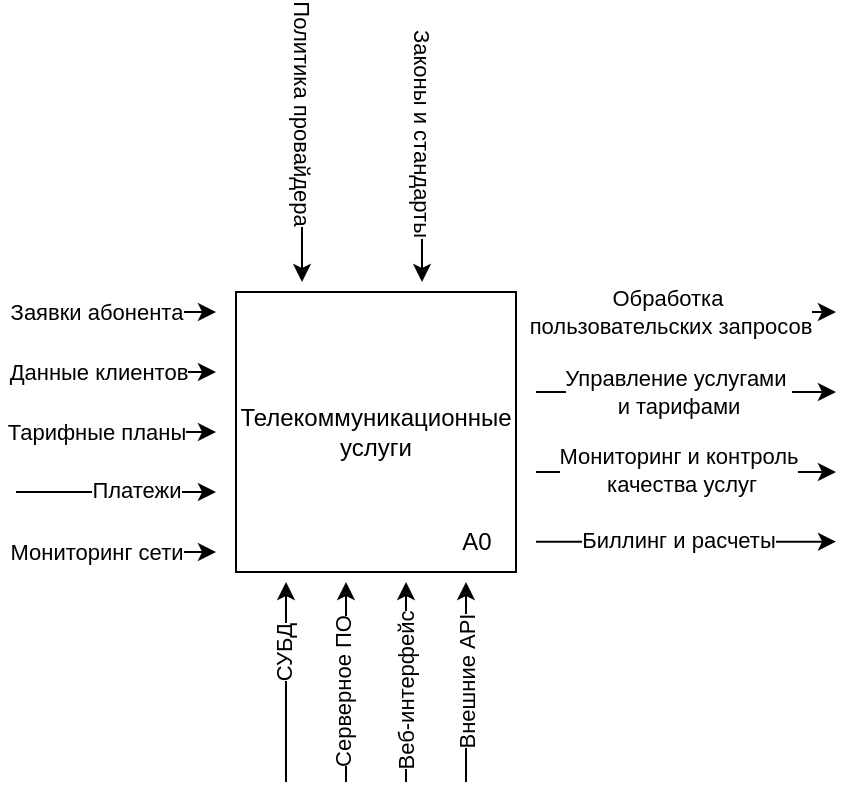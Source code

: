 <mxfile version="26.2.13">
  <diagram name="Страница — 1" id="PJ7bU-jbrj-eV9x7DIKI">
    <mxGraphModel dx="2994" dy="774" grid="1" gridSize="10" guides="1" tooltips="1" connect="1" arrows="1" fold="1" page="1" pageScale="1" pageWidth="827" pageHeight="1169" math="0" shadow="0">
      <root>
        <mxCell id="0" />
        <mxCell id="1" parent="0" />
        <mxCell id="RIkWLDI4MTJ2QqriO7u7-108" value="Телекоммуникационные услуги" style="whiteSpace=wrap;html=1;aspect=fixed;" vertex="1" parent="1">
          <mxGeometry x="-2120" y="400" width="140" height="140" as="geometry" />
        </mxCell>
        <mxCell id="RIkWLDI4MTJ2QqriO7u7-123" value="А0" style="text;html=1;align=center;verticalAlign=middle;resizable=0;points=[];autosize=1;strokeColor=none;fillColor=none;" vertex="1" parent="1">
          <mxGeometry x="-2020" y="510" width="40" height="30" as="geometry" />
        </mxCell>
        <mxCell id="RIkWLDI4MTJ2QqriO7u7-173" value="" style="group;rotation=-90;" vertex="1" connectable="0" parent="1">
          <mxGeometry x="-2100" y="550" width="100" height="90" as="geometry" />
        </mxCell>
        <mxCell id="RIkWLDI4MTJ2QqriO7u7-168" value="" style="edgeStyle=none;orthogonalLoop=1;jettySize=auto;html=1;rounded=0;" edge="1" parent="RIkWLDI4MTJ2QqriO7u7-173">
          <mxGeometry width="100" relative="1" as="geometry">
            <mxPoint x="95" y="95" as="sourcePoint" />
            <mxPoint x="95" y="-5" as="targetPoint" />
            <Array as="points" />
          </mxGeometry>
        </mxCell>
        <mxCell id="RIkWLDI4MTJ2QqriO7u7-200" value="Внешние API" style="edgeLabel;html=1;align=center;verticalAlign=middle;resizable=0;points=[];rotation=-90;" vertex="1" connectable="0" parent="RIkWLDI4MTJ2QqriO7u7-168">
          <mxGeometry x="-0.1" relative="1" as="geometry">
            <mxPoint y="-5" as="offset" />
          </mxGeometry>
        </mxCell>
        <mxCell id="RIkWLDI4MTJ2QqriO7u7-169" value="" style="edgeStyle=none;orthogonalLoop=1;jettySize=auto;html=1;rounded=0;" edge="1" parent="RIkWLDI4MTJ2QqriO7u7-173">
          <mxGeometry width="100" relative="1" as="geometry">
            <mxPoint x="65" y="95" as="sourcePoint" />
            <mxPoint x="65" y="-5" as="targetPoint" />
            <Array as="points" />
          </mxGeometry>
        </mxCell>
        <mxCell id="RIkWLDI4MTJ2QqriO7u7-199" value="Веб-интерфейс" style="edgeLabel;html=1;align=center;verticalAlign=middle;resizable=0;points=[];rotation=-90;" vertex="1" connectable="0" parent="RIkWLDI4MTJ2QqriO7u7-169">
          <mxGeometry x="0.027" relative="1" as="geometry">
            <mxPoint y="6" as="offset" />
          </mxGeometry>
        </mxCell>
        <mxCell id="RIkWLDI4MTJ2QqriO7u7-170" value="" style="edgeStyle=none;orthogonalLoop=1;jettySize=auto;html=1;rounded=0;" edge="1" parent="RIkWLDI4MTJ2QqriO7u7-173">
          <mxGeometry width="100" relative="1" as="geometry">
            <mxPoint x="35" y="95" as="sourcePoint" />
            <mxPoint x="35" y="-5" as="targetPoint" />
            <Array as="points" />
          </mxGeometry>
        </mxCell>
        <mxCell id="RIkWLDI4MTJ2QqriO7u7-198" value="Серверное ПО" style="edgeLabel;html=1;align=center;verticalAlign=middle;resizable=0;points=[];rotation=-90;" vertex="1" connectable="0" parent="RIkWLDI4MTJ2QqriO7u7-170">
          <mxGeometry x="0.28" relative="1" as="geometry">
            <mxPoint x="-2" y="19" as="offset" />
          </mxGeometry>
        </mxCell>
        <mxCell id="RIkWLDI4MTJ2QqriO7u7-171" value="" style="edgeStyle=none;orthogonalLoop=1;jettySize=auto;html=1;rounded=0;" edge="1" parent="RIkWLDI4MTJ2QqriO7u7-173">
          <mxGeometry width="100" relative="1" as="geometry">
            <mxPoint x="5" y="95" as="sourcePoint" />
            <mxPoint x="5" y="-5" as="targetPoint" />
            <Array as="points" />
          </mxGeometry>
        </mxCell>
        <mxCell id="RIkWLDI4MTJ2QqriO7u7-197" value="СУБД" style="edgeLabel;html=1;align=center;verticalAlign=middle;resizable=0;points=[];rotation=-90;" vertex="1" connectable="0" parent="RIkWLDI4MTJ2QqriO7u7-171">
          <mxGeometry x="-0.127" y="1" relative="1" as="geometry">
            <mxPoint y="-21" as="offset" />
          </mxGeometry>
        </mxCell>
        <mxCell id="RIkWLDI4MTJ2QqriO7u7-174" value="" style="group;rotation=0;" vertex="1" connectable="0" parent="1">
          <mxGeometry x="-1970" y="420" width="100" height="90" as="geometry" />
        </mxCell>
        <mxCell id="RIkWLDI4MTJ2QqriO7u7-177" value="" style="edgeStyle=none;orthogonalLoop=1;jettySize=auto;html=1;rounded=0;" edge="1" parent="RIkWLDI4MTJ2QqriO7u7-174">
          <mxGeometry width="100" relative="1" as="geometry">
            <mxPoint y="30" as="sourcePoint" />
            <mxPoint x="150" y="30" as="targetPoint" />
            <Array as="points" />
          </mxGeometry>
        </mxCell>
        <mxCell id="RIkWLDI4MTJ2QqriO7u7-203" value="Управление услугами&amp;nbsp;&lt;div&gt;и тарифами&lt;/div&gt;" style="edgeLabel;html=1;align=center;verticalAlign=middle;resizable=0;points=[];" vertex="1" connectable="0" parent="RIkWLDI4MTJ2QqriO7u7-177">
          <mxGeometry x="-0.689" relative="1" as="geometry">
            <mxPoint x="47" as="offset" />
          </mxGeometry>
        </mxCell>
        <mxCell id="RIkWLDI4MTJ2QqriO7u7-185" value="" style="group;rotation=90;" vertex="1" connectable="0" parent="1">
          <mxGeometry x="-2117" y="300" width="100" height="90" as="geometry" />
        </mxCell>
        <mxCell id="RIkWLDI4MTJ2QqriO7u7-186" value="" style="edgeStyle=none;orthogonalLoop=1;jettySize=auto;html=1;rounded=0;" edge="1" parent="RIkWLDI4MTJ2QqriO7u7-185">
          <mxGeometry width="100" relative="1" as="geometry">
            <mxPoint x="30" y="-5" as="sourcePoint" />
            <mxPoint x="30" y="95" as="targetPoint" />
            <Array as="points" />
          </mxGeometry>
        </mxCell>
        <mxCell id="RIkWLDI4MTJ2QqriO7u7-189" value="Политика провайдера" style="edgeLabel;html=1;align=center;verticalAlign=middle;resizable=0;points=[];rotation=90;" vertex="1" connectable="0" parent="RIkWLDI4MTJ2QqriO7u7-186">
          <mxGeometry x="0.218" y="-1" relative="1" as="geometry">
            <mxPoint x="1" y="-46" as="offset" />
          </mxGeometry>
        </mxCell>
        <mxCell id="RIkWLDI4MTJ2QqriO7u7-188" value="" style="edgeStyle=none;orthogonalLoop=1;jettySize=auto;html=1;rounded=0;" edge="1" parent="RIkWLDI4MTJ2QqriO7u7-185">
          <mxGeometry width="100" relative="1" as="geometry">
            <mxPoint x="90" y="-5" as="sourcePoint" />
            <mxPoint x="90" y="95" as="targetPoint" />
            <Array as="points" />
          </mxGeometry>
        </mxCell>
        <mxCell id="RIkWLDI4MTJ2QqriO7u7-190" value="Законы и стандарты" style="edgeLabel;html=1;align=center;verticalAlign=middle;resizable=0;points=[];rotation=90;" vertex="1" connectable="0" parent="RIkWLDI4MTJ2QqriO7u7-188">
          <mxGeometry x="0.076" relative="1" as="geometry">
            <mxPoint y="-29" as="offset" />
          </mxGeometry>
        </mxCell>
        <mxCell id="RIkWLDI4MTJ2QqriO7u7-191" value="" style="group" vertex="1" connectable="0" parent="1">
          <mxGeometry x="-2230" y="410" width="100" height="120" as="geometry" />
        </mxCell>
        <mxCell id="RIkWLDI4MTJ2QqriO7u7-122" value="" style="edgeStyle=none;orthogonalLoop=1;jettySize=auto;html=1;rounded=0;" edge="1" parent="RIkWLDI4MTJ2QqriO7u7-191">
          <mxGeometry width="100" relative="1" as="geometry">
            <mxPoint as="sourcePoint" />
            <mxPoint x="100" as="targetPoint" />
            <Array as="points" />
          </mxGeometry>
        </mxCell>
        <mxCell id="RIkWLDI4MTJ2QqriO7u7-192" value="Заявки абонента" style="edgeLabel;html=1;align=center;verticalAlign=middle;resizable=0;points=[];" vertex="1" connectable="0" parent="RIkWLDI4MTJ2QqriO7u7-122">
          <mxGeometry x="-0.44" y="-1" relative="1" as="geometry">
            <mxPoint x="12" y="-1" as="offset" />
          </mxGeometry>
        </mxCell>
        <mxCell id="RIkWLDI4MTJ2QqriO7u7-161" value="" style="edgeStyle=none;orthogonalLoop=1;jettySize=auto;html=1;rounded=0;" edge="1" parent="RIkWLDI4MTJ2QqriO7u7-191">
          <mxGeometry width="100" relative="1" as="geometry">
            <mxPoint y="30" as="sourcePoint" />
            <mxPoint x="100" y="30" as="targetPoint" />
            <Array as="points" />
          </mxGeometry>
        </mxCell>
        <mxCell id="RIkWLDI4MTJ2QqriO7u7-193" value="Данные клиентов" style="edgeLabel;html=1;align=center;verticalAlign=middle;resizable=0;points=[];" vertex="1" connectable="0" parent="RIkWLDI4MTJ2QqriO7u7-161">
          <mxGeometry x="-0.493" relative="1" as="geometry">
            <mxPoint x="15" as="offset" />
          </mxGeometry>
        </mxCell>
        <mxCell id="RIkWLDI4MTJ2QqriO7u7-162" value="" style="edgeStyle=none;orthogonalLoop=1;jettySize=auto;html=1;rounded=0;" edge="1" parent="RIkWLDI4MTJ2QqriO7u7-191">
          <mxGeometry width="100" relative="1" as="geometry">
            <mxPoint y="60" as="sourcePoint" />
            <mxPoint x="100" y="60" as="targetPoint" />
            <Array as="points" />
          </mxGeometry>
        </mxCell>
        <mxCell id="RIkWLDI4MTJ2QqriO7u7-194" value="Тарифные планы" style="edgeLabel;html=1;align=center;verticalAlign=middle;resizable=0;points=[];" vertex="1" connectable="0" parent="RIkWLDI4MTJ2QqriO7u7-162">
          <mxGeometry x="-0.747" relative="1" as="geometry">
            <mxPoint x="27" as="offset" />
          </mxGeometry>
        </mxCell>
        <mxCell id="RIkWLDI4MTJ2QqriO7u7-163" value="" style="edgeStyle=none;orthogonalLoop=1;jettySize=auto;html=1;rounded=0;" edge="1" parent="RIkWLDI4MTJ2QqriO7u7-191">
          <mxGeometry width="100" relative="1" as="geometry">
            <mxPoint y="90" as="sourcePoint" />
            <mxPoint x="100" y="90" as="targetPoint" />
            <Array as="points" />
          </mxGeometry>
        </mxCell>
        <mxCell id="RIkWLDI4MTJ2QqriO7u7-195" value="Платежи" style="edgeLabel;html=1;align=center;verticalAlign=middle;resizable=0;points=[];" vertex="1" connectable="0" parent="RIkWLDI4MTJ2QqriO7u7-163">
          <mxGeometry x="-0.54" y="1" relative="1" as="geometry">
            <mxPoint x="37" as="offset" />
          </mxGeometry>
        </mxCell>
        <mxCell id="RIkWLDI4MTJ2QqriO7u7-164" value="" style="edgeStyle=none;orthogonalLoop=1;jettySize=auto;html=1;rounded=0;" edge="1" parent="RIkWLDI4MTJ2QqriO7u7-191">
          <mxGeometry width="100" relative="1" as="geometry">
            <mxPoint y="120" as="sourcePoint" />
            <mxPoint x="100" y="120" as="targetPoint" />
            <Array as="points" />
          </mxGeometry>
        </mxCell>
        <mxCell id="RIkWLDI4MTJ2QqriO7u7-196" value="Мониторинг сети" style="edgeLabel;html=1;align=center;verticalAlign=middle;resizable=0;points=[];" vertex="1" connectable="0" parent="RIkWLDI4MTJ2QqriO7u7-164">
          <mxGeometry x="-0.5" relative="1" as="geometry">
            <mxPoint x="15" as="offset" />
          </mxGeometry>
        </mxCell>
        <mxCell id="RIkWLDI4MTJ2QqriO7u7-205" value="" style="edgeStyle=none;orthogonalLoop=1;jettySize=auto;html=1;rounded=0;" edge="1" parent="1">
          <mxGeometry width="100" relative="1" as="geometry">
            <mxPoint x="-1970" y="524.83" as="sourcePoint" />
            <mxPoint x="-1820" y="524.83" as="targetPoint" />
            <Array as="points" />
          </mxGeometry>
        </mxCell>
        <mxCell id="RIkWLDI4MTJ2QqriO7u7-206" value="Биллинг и расчеты" style="edgeLabel;html=1;align=center;verticalAlign=middle;resizable=0;points=[];" vertex="1" connectable="0" parent="RIkWLDI4MTJ2QqriO7u7-205">
          <mxGeometry x="-0.356" y="1" relative="1" as="geometry">
            <mxPoint x="22" as="offset" />
          </mxGeometry>
        </mxCell>
        <mxCell id="RIkWLDI4MTJ2QqriO7u7-176" value="" style="edgeStyle=none;orthogonalLoop=1;jettySize=auto;html=1;rounded=0;" edge="1" parent="1">
          <mxGeometry width="100" relative="1" as="geometry">
            <mxPoint x="-1970" y="490" as="sourcePoint" />
            <mxPoint x="-1820" y="490" as="targetPoint" />
            <Array as="points" />
          </mxGeometry>
        </mxCell>
        <mxCell id="RIkWLDI4MTJ2QqriO7u7-204" value="Мониторинг и контроль&lt;div&gt;&amp;nbsp;качества услуг&lt;/div&gt;" style="edgeLabel;html=1;align=center;verticalAlign=middle;resizable=0;points=[];" vertex="1" connectable="0" parent="RIkWLDI4MTJ2QqriO7u7-176">
          <mxGeometry x="-0.356" y="1" relative="1" as="geometry">
            <mxPoint x="22" as="offset" />
          </mxGeometry>
        </mxCell>
        <mxCell id="RIkWLDI4MTJ2QqriO7u7-178" value="" style="edgeStyle=none;orthogonalLoop=1;jettySize=auto;html=1;rounded=0;" edge="1" parent="1">
          <mxGeometry width="100" relative="1" as="geometry">
            <mxPoint x="-1970" y="410" as="sourcePoint" />
            <mxPoint x="-1820" y="410" as="targetPoint" />
            <Array as="points" />
          </mxGeometry>
        </mxCell>
        <mxCell id="RIkWLDI4MTJ2QqriO7u7-201" value="Обработка&amp;nbsp;&lt;div&gt;пользовательских запросов&lt;/div&gt;" style="edgeLabel;html=1;align=center;verticalAlign=middle;resizable=0;points=[];" vertex="1" connectable="0" parent="RIkWLDI4MTJ2QqriO7u7-178">
          <mxGeometry x="-0.353" y="1" relative="1" as="geometry">
            <mxPoint x="18" y="1" as="offset" />
          </mxGeometry>
        </mxCell>
      </root>
    </mxGraphModel>
  </diagram>
</mxfile>
